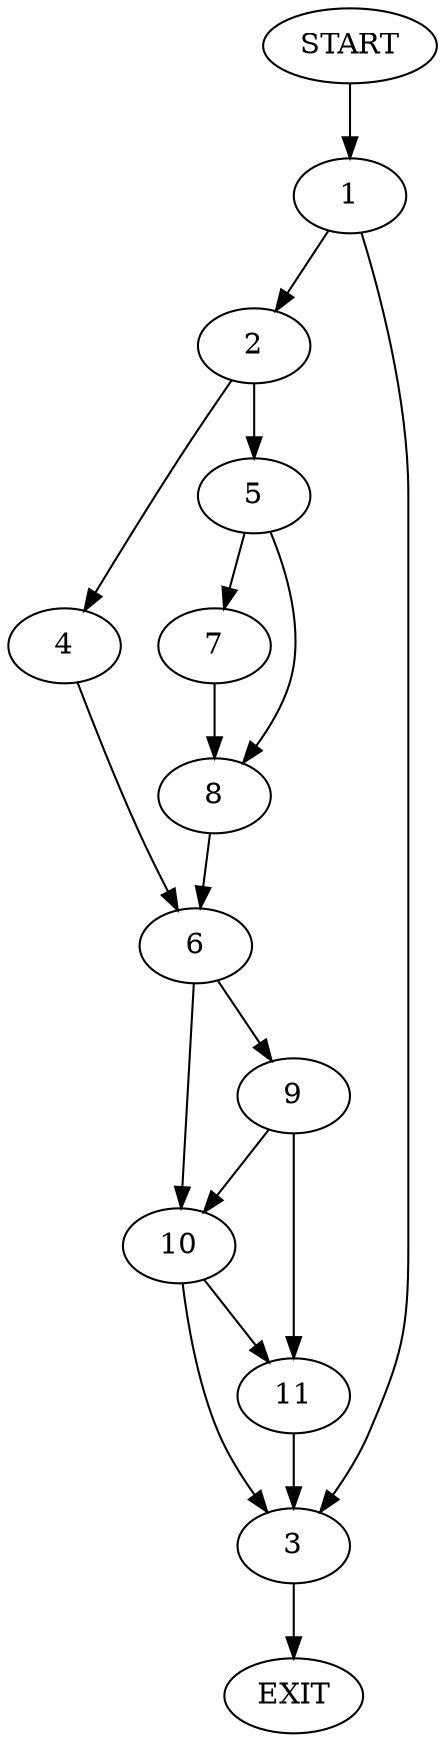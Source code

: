 digraph {
0 [label="START"]
12 [label="EXIT"]
0 -> 1
1 -> 2
1 -> 3
3 -> 12
2 -> 4
2 -> 5
4 -> 6
5 -> 7
5 -> 8
6 -> 9
6 -> 10
8 -> 6
7 -> 8
9 -> 11
9 -> 10
10 -> 11
10 -> 3
11 -> 3
}
